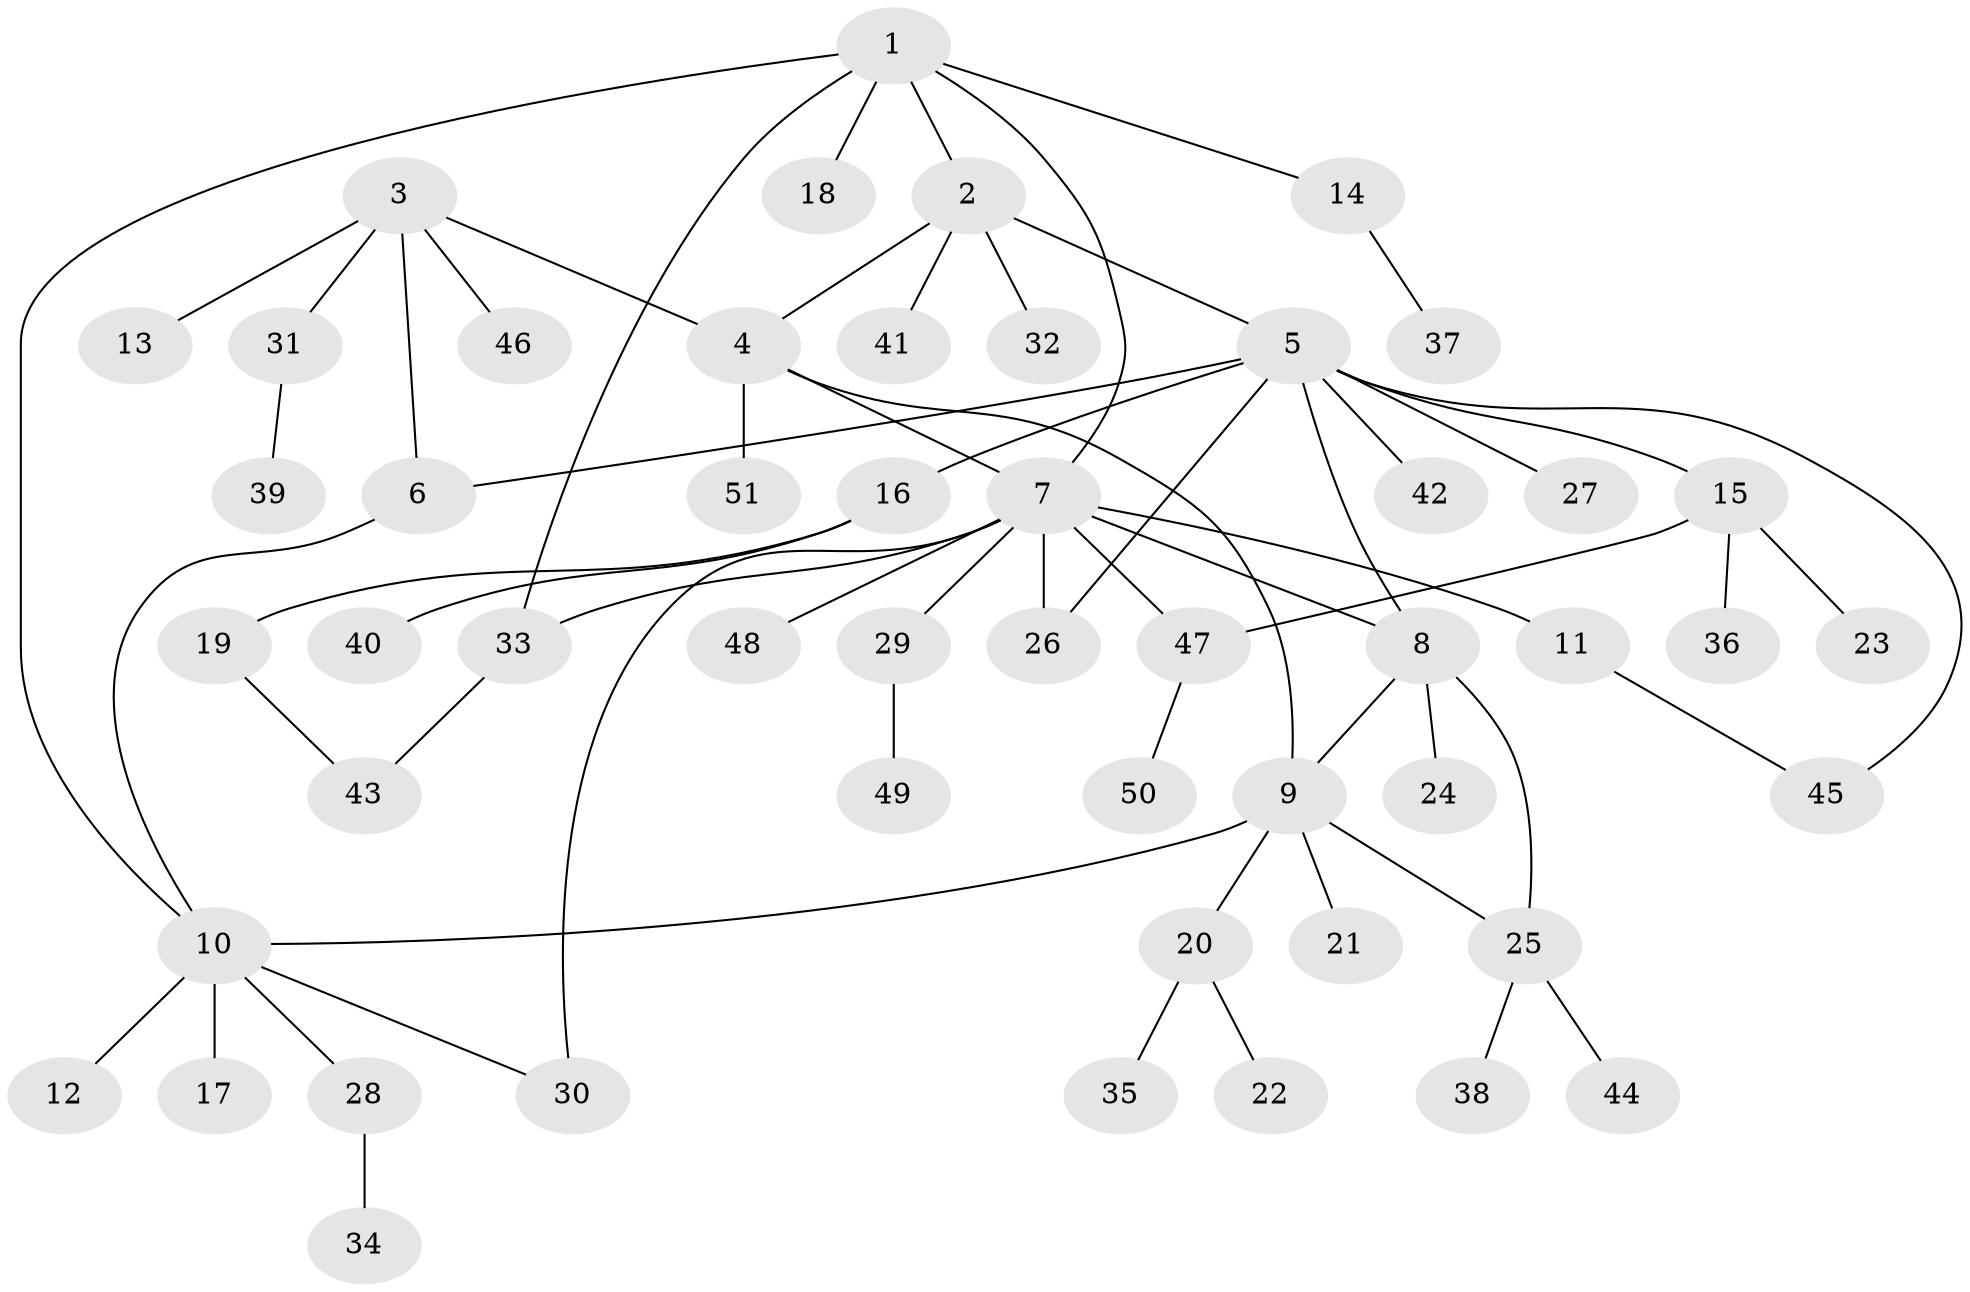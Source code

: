 // Generated by graph-tools (version 1.1) at 2025/26/03/09/25 03:26:34]
// undirected, 51 vertices, 63 edges
graph export_dot {
graph [start="1"]
  node [color=gray90,style=filled];
  1;
  2;
  3;
  4;
  5;
  6;
  7;
  8;
  9;
  10;
  11;
  12;
  13;
  14;
  15;
  16;
  17;
  18;
  19;
  20;
  21;
  22;
  23;
  24;
  25;
  26;
  27;
  28;
  29;
  30;
  31;
  32;
  33;
  34;
  35;
  36;
  37;
  38;
  39;
  40;
  41;
  42;
  43;
  44;
  45;
  46;
  47;
  48;
  49;
  50;
  51;
  1 -- 2;
  1 -- 7;
  1 -- 10;
  1 -- 14;
  1 -- 18;
  1 -- 33;
  2 -- 4;
  2 -- 5;
  2 -- 32;
  2 -- 41;
  3 -- 4;
  3 -- 6;
  3 -- 13;
  3 -- 31;
  3 -- 46;
  4 -- 7;
  4 -- 9;
  4 -- 51;
  5 -- 6;
  5 -- 8;
  5 -- 15;
  5 -- 16;
  5 -- 26;
  5 -- 27;
  5 -- 42;
  5 -- 45;
  6 -- 10;
  7 -- 8;
  7 -- 11;
  7 -- 26;
  7 -- 29;
  7 -- 30;
  7 -- 33;
  7 -- 47;
  7 -- 48;
  8 -- 9;
  8 -- 24;
  8 -- 25;
  9 -- 10;
  9 -- 20;
  9 -- 21;
  9 -- 25;
  10 -- 12;
  10 -- 17;
  10 -- 28;
  10 -- 30;
  11 -- 45;
  14 -- 37;
  15 -- 23;
  15 -- 36;
  15 -- 47;
  16 -- 19;
  16 -- 40;
  19 -- 43;
  20 -- 22;
  20 -- 35;
  25 -- 38;
  25 -- 44;
  28 -- 34;
  29 -- 49;
  31 -- 39;
  33 -- 43;
  47 -- 50;
}
